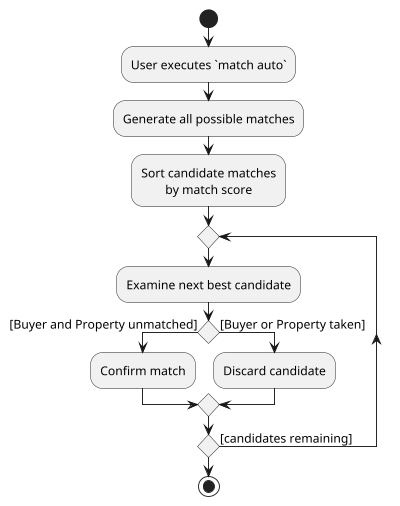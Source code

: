 @startuml
skinparam defaultTextAlignment center
skinparam DefaultFontSize 13
scale 400 width

start
:User executes `match auto`;
:Generate all possible matches;
:Sort candidate matches
by match score;
repeat
    :Examine next best candidate;
    if () then ([Buyer and Property unmatched])
        :Confirm match;
    else ([Buyer or Property taken])
        :Discard candidate;
    endif
repeat while () is ([candidates remaining])
stop
@enduml
